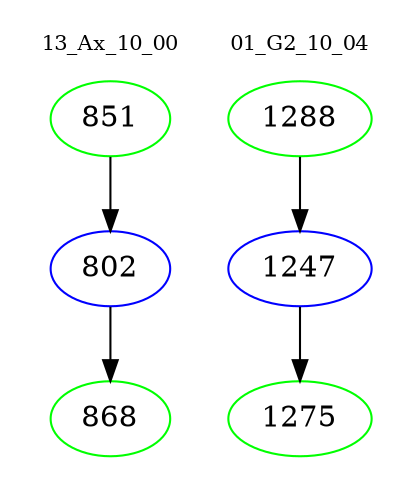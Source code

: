 digraph{
subgraph cluster_0 {
color = white
label = "13_Ax_10_00";
fontsize=10;
T0_851 [label="851", color="green"]
T0_851 -> T0_802 [color="black"]
T0_802 [label="802", color="blue"]
T0_802 -> T0_868 [color="black"]
T0_868 [label="868", color="green"]
}
subgraph cluster_1 {
color = white
label = "01_G2_10_04";
fontsize=10;
T1_1288 [label="1288", color="green"]
T1_1288 -> T1_1247 [color="black"]
T1_1247 [label="1247", color="blue"]
T1_1247 -> T1_1275 [color="black"]
T1_1275 [label="1275", color="green"]
}
}

